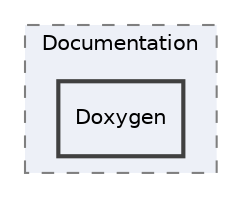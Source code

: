 digraph "Doxygen"
{
 // LATEX_PDF_SIZE
  edge [fontname="Helvetica",fontsize="10",labelfontname="Helvetica",labelfontsize="10"];
  node [fontname="Helvetica",fontsize="10",shape=record];
  compound=true
  subgraph clusterdir_21268ee95c644a7ea8cfca8e682c2a20 {
    graph [ bgcolor="#edf0f7", pencolor="grey50", style="filled,dashed,", label="Documentation", fontname="Helvetica", fontsize="10", URL="dir_21268ee95c644a7ea8cfca8e682c2a20.html"]
  dir_6fee3aa293cbb5e8217245b40fa4829e [shape=box, label="Doxygen", style="filled,bold,", fillcolor="#edf0f7", color="grey25", URL="dir_6fee3aa293cbb5e8217245b40fa4829e.html"];
  }
}
